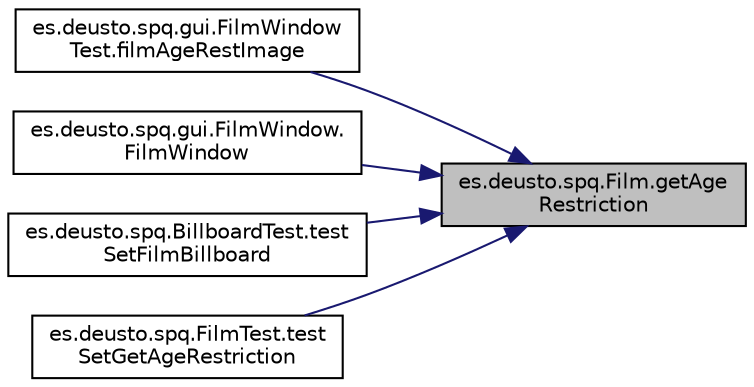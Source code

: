 digraph "es.deusto.spq.Film.getAgeRestriction"
{
 // LATEX_PDF_SIZE
  edge [fontname="Helvetica",fontsize="10",labelfontname="Helvetica",labelfontsize="10"];
  node [fontname="Helvetica",fontsize="10",shape=record];
  rankdir="RL";
  Node1 [label="es.deusto.spq.Film.getAge\lRestriction",height=0.2,width=0.4,color="black", fillcolor="grey75", style="filled", fontcolor="black",tooltip=" "];
  Node1 -> Node2 [dir="back",color="midnightblue",fontsize="10",style="solid",fontname="Helvetica"];
  Node2 [label="es.deusto.spq.gui.FilmWindow\lTest.filmAgeRestImage",height=0.2,width=0.4,color="black", fillcolor="white", style="filled",URL="$classes_1_1deusto_1_1spq_1_1gui_1_1_film_window_test.html#a9230ec478abe6260f2c3e3cac06602b5",tooltip=" "];
  Node1 -> Node3 [dir="back",color="midnightblue",fontsize="10",style="solid",fontname="Helvetica"];
  Node3 [label="es.deusto.spq.gui.FilmWindow.\lFilmWindow",height=0.2,width=0.4,color="black", fillcolor="white", style="filled",URL="$classes_1_1deusto_1_1spq_1_1gui_1_1_film_window.html#a1d9704929f8a3a11b4c2b724d10f33e9",tooltip=" "];
  Node1 -> Node4 [dir="back",color="midnightblue",fontsize="10",style="solid",fontname="Helvetica"];
  Node4 [label="es.deusto.spq.BillboardTest.test\lSetFilmBillboard",height=0.2,width=0.4,color="black", fillcolor="white", style="filled",URL="$classes_1_1deusto_1_1spq_1_1_billboard_test.html#ae57be52386af28dd347bc886d9f563e3",tooltip=" "];
  Node1 -> Node5 [dir="back",color="midnightblue",fontsize="10",style="solid",fontname="Helvetica"];
  Node5 [label="es.deusto.spq.FilmTest.test\lSetGetAgeRestriction",height=0.2,width=0.4,color="black", fillcolor="white", style="filled",URL="$classes_1_1deusto_1_1spq_1_1_film_test.html#ab7958101ad3e93079a6b39f9e42ca662",tooltip=" "];
}
